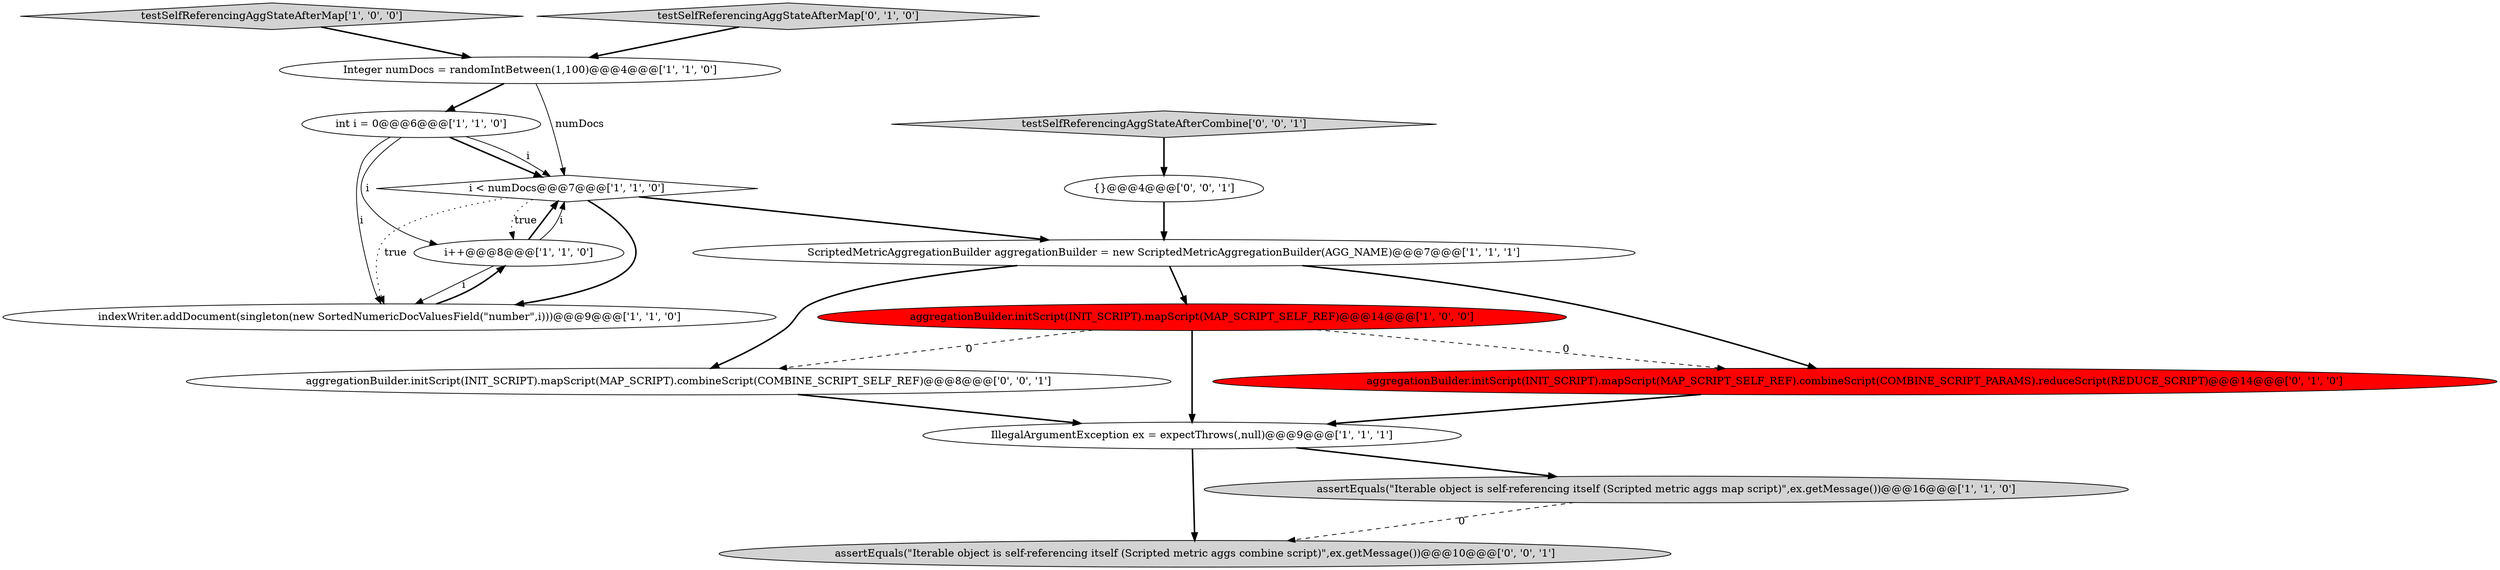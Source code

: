 digraph {
5 [style = filled, label = "testSelfReferencingAggStateAfterMap['1', '0', '0']", fillcolor = lightgray, shape = diamond image = "AAA0AAABBB1BBB"];
0 [style = filled, label = "i < numDocs@@@7@@@['1', '1', '0']", fillcolor = white, shape = diamond image = "AAA0AAABBB1BBB"];
9 [style = filled, label = "Integer numDocs = randomIntBetween(1,100)@@@4@@@['1', '1', '0']", fillcolor = white, shape = ellipse image = "AAA0AAABBB1BBB"];
11 [style = filled, label = "testSelfReferencingAggStateAfterMap['0', '1', '0']", fillcolor = lightgray, shape = diamond image = "AAA0AAABBB2BBB"];
2 [style = filled, label = "i++@@@8@@@['1', '1', '0']", fillcolor = white, shape = ellipse image = "AAA0AAABBB1BBB"];
1 [style = filled, label = "ScriptedMetricAggregationBuilder aggregationBuilder = new ScriptedMetricAggregationBuilder(AGG_NAME)@@@7@@@['1', '1', '1']", fillcolor = white, shape = ellipse image = "AAA0AAABBB1BBB"];
13 [style = filled, label = "aggregationBuilder.initScript(INIT_SCRIPT).mapScript(MAP_SCRIPT).combineScript(COMBINE_SCRIPT_SELF_REF)@@@8@@@['0', '0', '1']", fillcolor = white, shape = ellipse image = "AAA0AAABBB3BBB"];
14 [style = filled, label = "testSelfReferencingAggStateAfterCombine['0', '0', '1']", fillcolor = lightgray, shape = diamond image = "AAA0AAABBB3BBB"];
12 [style = filled, label = "assertEquals(\"Iterable object is self-referencing itself (Scripted metric aggs combine script)\",ex.getMessage())@@@10@@@['0', '0', '1']", fillcolor = lightgray, shape = ellipse image = "AAA0AAABBB3BBB"];
15 [style = filled, label = "{}@@@4@@@['0', '0', '1']", fillcolor = white, shape = ellipse image = "AAA0AAABBB3BBB"];
4 [style = filled, label = "IllegalArgumentException ex = expectThrows(,null)@@@9@@@['1', '1', '1']", fillcolor = white, shape = ellipse image = "AAA0AAABBB1BBB"];
8 [style = filled, label = "indexWriter.addDocument(singleton(new SortedNumericDocValuesField(\"number\",i)))@@@9@@@['1', '1', '0']", fillcolor = white, shape = ellipse image = "AAA0AAABBB1BBB"];
6 [style = filled, label = "int i = 0@@@6@@@['1', '1', '0']", fillcolor = white, shape = ellipse image = "AAA0AAABBB1BBB"];
3 [style = filled, label = "aggregationBuilder.initScript(INIT_SCRIPT).mapScript(MAP_SCRIPT_SELF_REF)@@@14@@@['1', '0', '0']", fillcolor = red, shape = ellipse image = "AAA1AAABBB1BBB"];
7 [style = filled, label = "assertEquals(\"Iterable object is self-referencing itself (Scripted metric aggs map script)\",ex.getMessage())@@@16@@@['1', '1', '0']", fillcolor = lightgray, shape = ellipse image = "AAA0AAABBB1BBB"];
10 [style = filled, label = "aggregationBuilder.initScript(INIT_SCRIPT).mapScript(MAP_SCRIPT_SELF_REF).combineScript(COMBINE_SCRIPT_PARAMS).reduceScript(REDUCE_SCRIPT)@@@14@@@['0', '1', '0']", fillcolor = red, shape = ellipse image = "AAA1AAABBB2BBB"];
9->0 [style = solid, label="numDocs"];
5->9 [style = bold, label=""];
1->3 [style = bold, label=""];
6->0 [style = bold, label=""];
11->9 [style = bold, label=""];
3->13 [style = dashed, label="0"];
3->4 [style = bold, label=""];
1->13 [style = bold, label=""];
6->8 [style = solid, label="i"];
4->7 [style = bold, label=""];
2->8 [style = solid, label="i"];
9->6 [style = bold, label=""];
6->0 [style = solid, label="i"];
0->8 [style = dotted, label="true"];
2->0 [style = bold, label=""];
6->2 [style = solid, label="i"];
8->2 [style = bold, label=""];
15->1 [style = bold, label=""];
0->1 [style = bold, label=""];
0->8 [style = bold, label=""];
10->4 [style = bold, label=""];
2->0 [style = solid, label="i"];
4->12 [style = bold, label=""];
7->12 [style = dashed, label="0"];
14->15 [style = bold, label=""];
3->10 [style = dashed, label="0"];
0->2 [style = dotted, label="true"];
1->10 [style = bold, label=""];
13->4 [style = bold, label=""];
}
